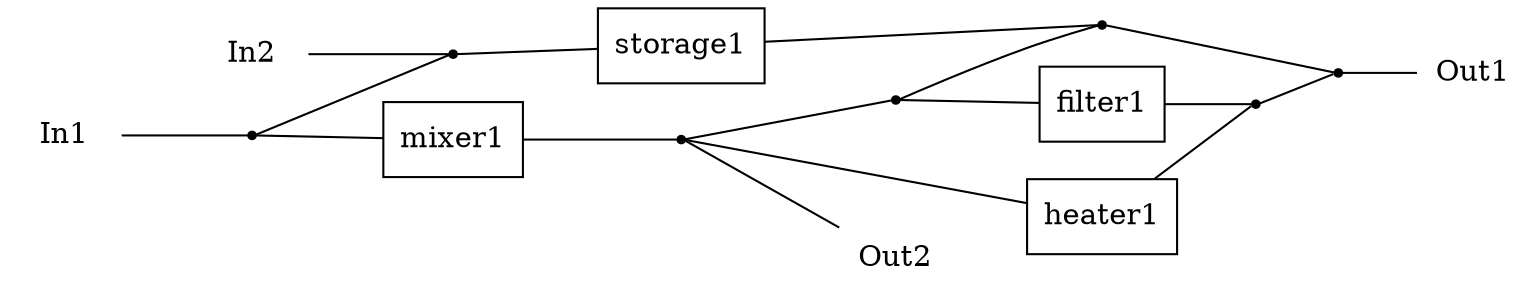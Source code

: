 graph {
rankdir=LR;
Switch4[label=Switch4][shape=point];
Switch6[label=Switch6][shape=point];
In2[label=In2][shape=plaintext];
Switch3[label=Switch3][shape=point];
Switch2[label=Switch2][shape=point];
In1[label=In1][shape=plaintext];
Storage8[label=storage1][shape=rectangular];
Switch7[label=Switch7][shape=point];
Mixer1[label=mixer1][shape=rectangular];
Out1[label=Out1][shape=plaintext];
Switch5[label=Switch5][shape=point];
Heater1[label=heater1][shape=rectangular];
Out2[label=Out2][shape=plaintext];
Switch1[label=Switch1][shape=point];
Filter1[label=filter1][shape=rectangular];
Heater1 -- Switch6;
In2 -- Switch2;
Switch4 -- Switch5;
Mixer1 -- Switch3;
Switch3 -- Out2;
Switch3 -- Switch4;
Switch2 -- Storage8;
Switch1 -- Mixer1;
Filter1 -- Switch6;
Switch3 -- Heater1;
In1 -- Switch1;
Switch4 -- Filter1;
Switch5 -- Switch7;
Switch6 -- Switch7;
Switch7 -- Out1;
Switch1 -- Switch2;
Storage8 -- Switch5;
}